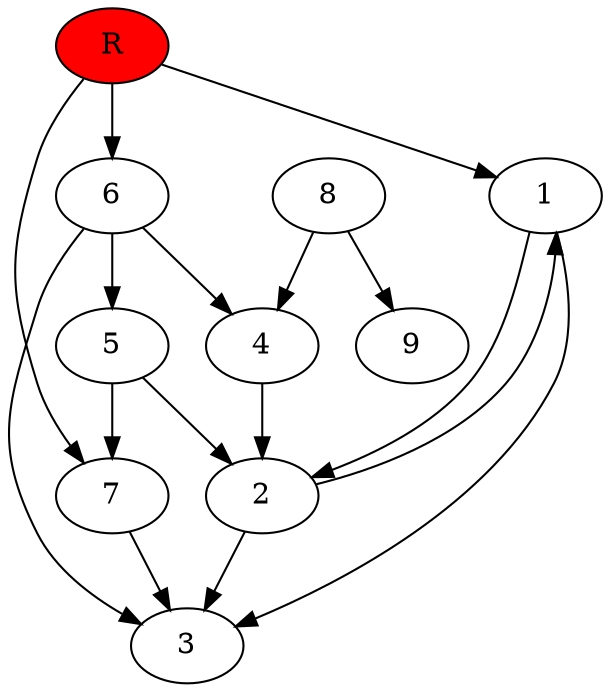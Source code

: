 digraph prb13422 {
	1
	2
	3
	4
	5
	6
	7
	8
	R [fillcolor="#ff0000" style=filled]
	1 -> 2
	1 -> 3
	2 -> 1
	2 -> 3
	4 -> 2
	5 -> 2
	5 -> 7
	6 -> 3
	6 -> 4
	6 -> 5
	7 -> 3
	8 -> 4
	8 -> 9
	R -> 1
	R -> 6
	R -> 7
}
